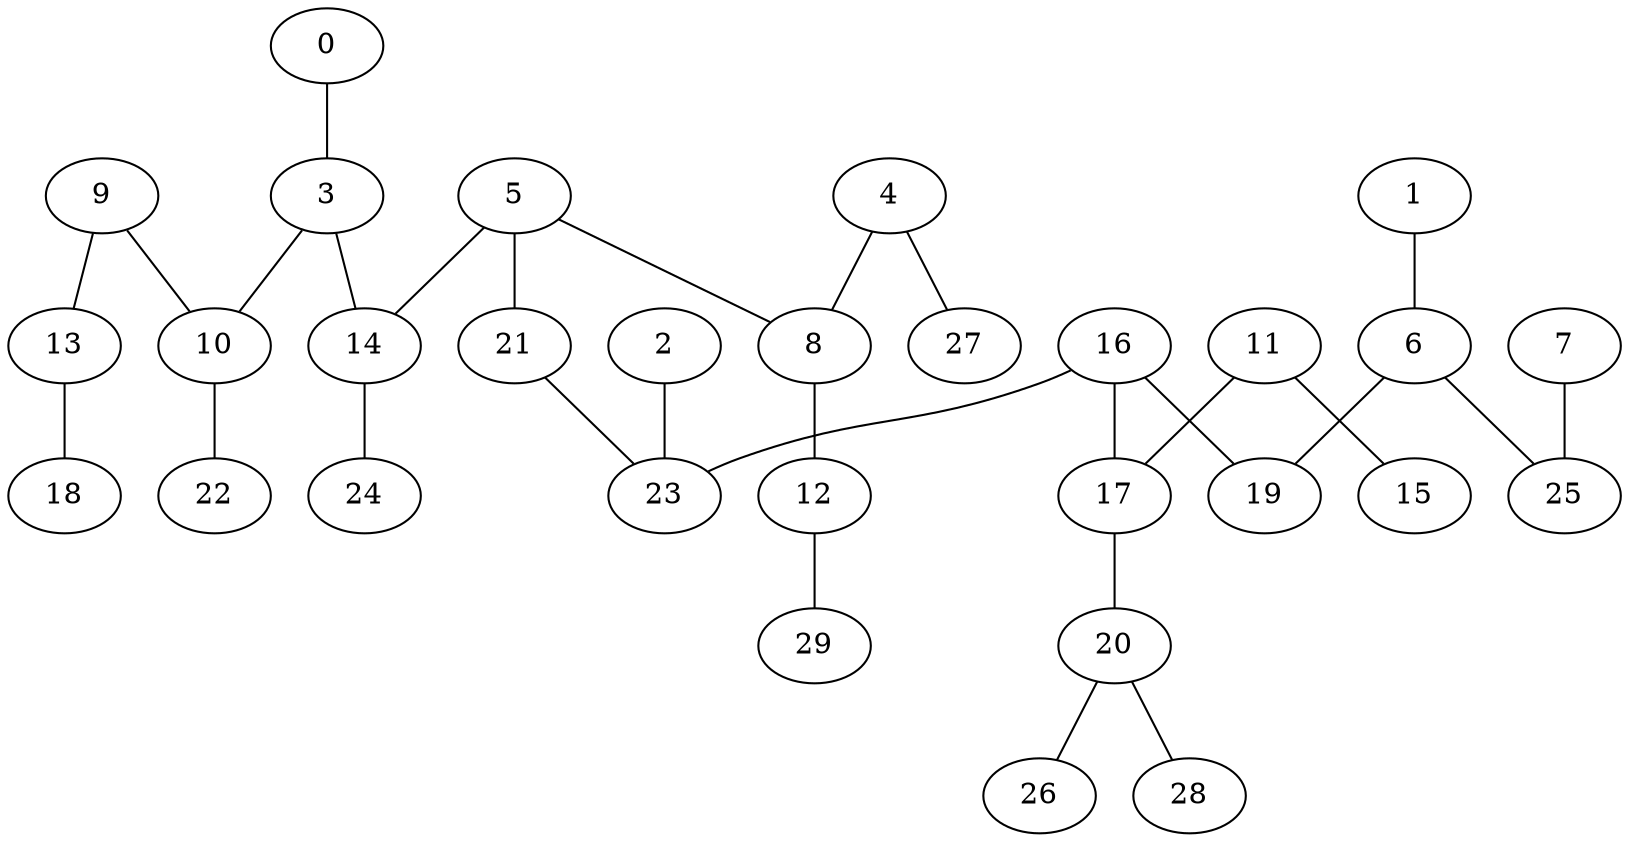 graph {
0  [Label = "0 (0.00)"]
1  [Label = "1 (0.00)"]
2  [Label = "2 (0.00)"]
3  [Label = "3 (0.00)"]
4  [Label = "4 (0.00)"]
5  [Label = "5 (0.00)"]
6  [Label = "6 (0.00)"]
7  [Label = "7 (0.00)"]
8  [Label = "8 (0.00)"]
9  [Label = "9 (0.00)"]
10  [Label = "10 (0.00)"]
11  [Label = "11 (0.00)"]
12  [Label = "12 (0.00)"]
13  [Label = "13 (0.00)"]
14  [Label = "14 (0.00)"]
15  [Label = "15 (0.00)"]
16  [Label = "16 (0.00)"]
17  [Label = "17 (0.00)"]
18  [Label = "18 (0.00)"]
19  [Label = "19 (0.00)"]
20  [Label = "20 (0.00)"]
21  [Label = "21 (0.00)"]
22  [Label = "22 (0.00)"]
23  [Label = "23 (0.00)"]
24  [Label = "24 (0.00)"]
25  [Label = "25 (0.00)"]
26  [Label = "26 (0.00)"]
27  [Label = "27 (0.00)"]
28  [Label = "28 (0.00)"]
29  [Label = "29 (0.00)"]

0--3  [Label = "288.93"]
3--14  [Label = "89.63"]
14--24  [Label = "85.13"]
3--10  [Label = "194.80"]
5--14  [Label = "263.15"]
5--21  [Label = "3.13"]
21--23  [Label = "54.42"]
5--8  [Label = "137.98"]
8--12  [Label = "41.91"]
16--23  [Label = "188.03"]
16--17  [Label = "6.10"]
11--17  [Label = "57.67"]
11--15  [Label = "46.41"]
16--19  [Label = "161.61"]
6--19  [Label = "133.27"]
6--25  [Label = "173.56"]
17--20  [Label = "290.46"]
20--28  [Label = "65.81"]
20--26  [Label = "105.66"]
4--8  [Label = "308.67"]
4--27  [Label = "303.43"]
9--10  [Label = "318.45"]
9--13  [Label = "71.00"]
7--25  [Label = "382.87"]
12--29  [Label = "472.66"]
2--23  [Label = "527.64"]
10--22  [Label = "544.95"]
13--18  [Label = "561.54"]
1--6  [Label = "669.37"]
}
